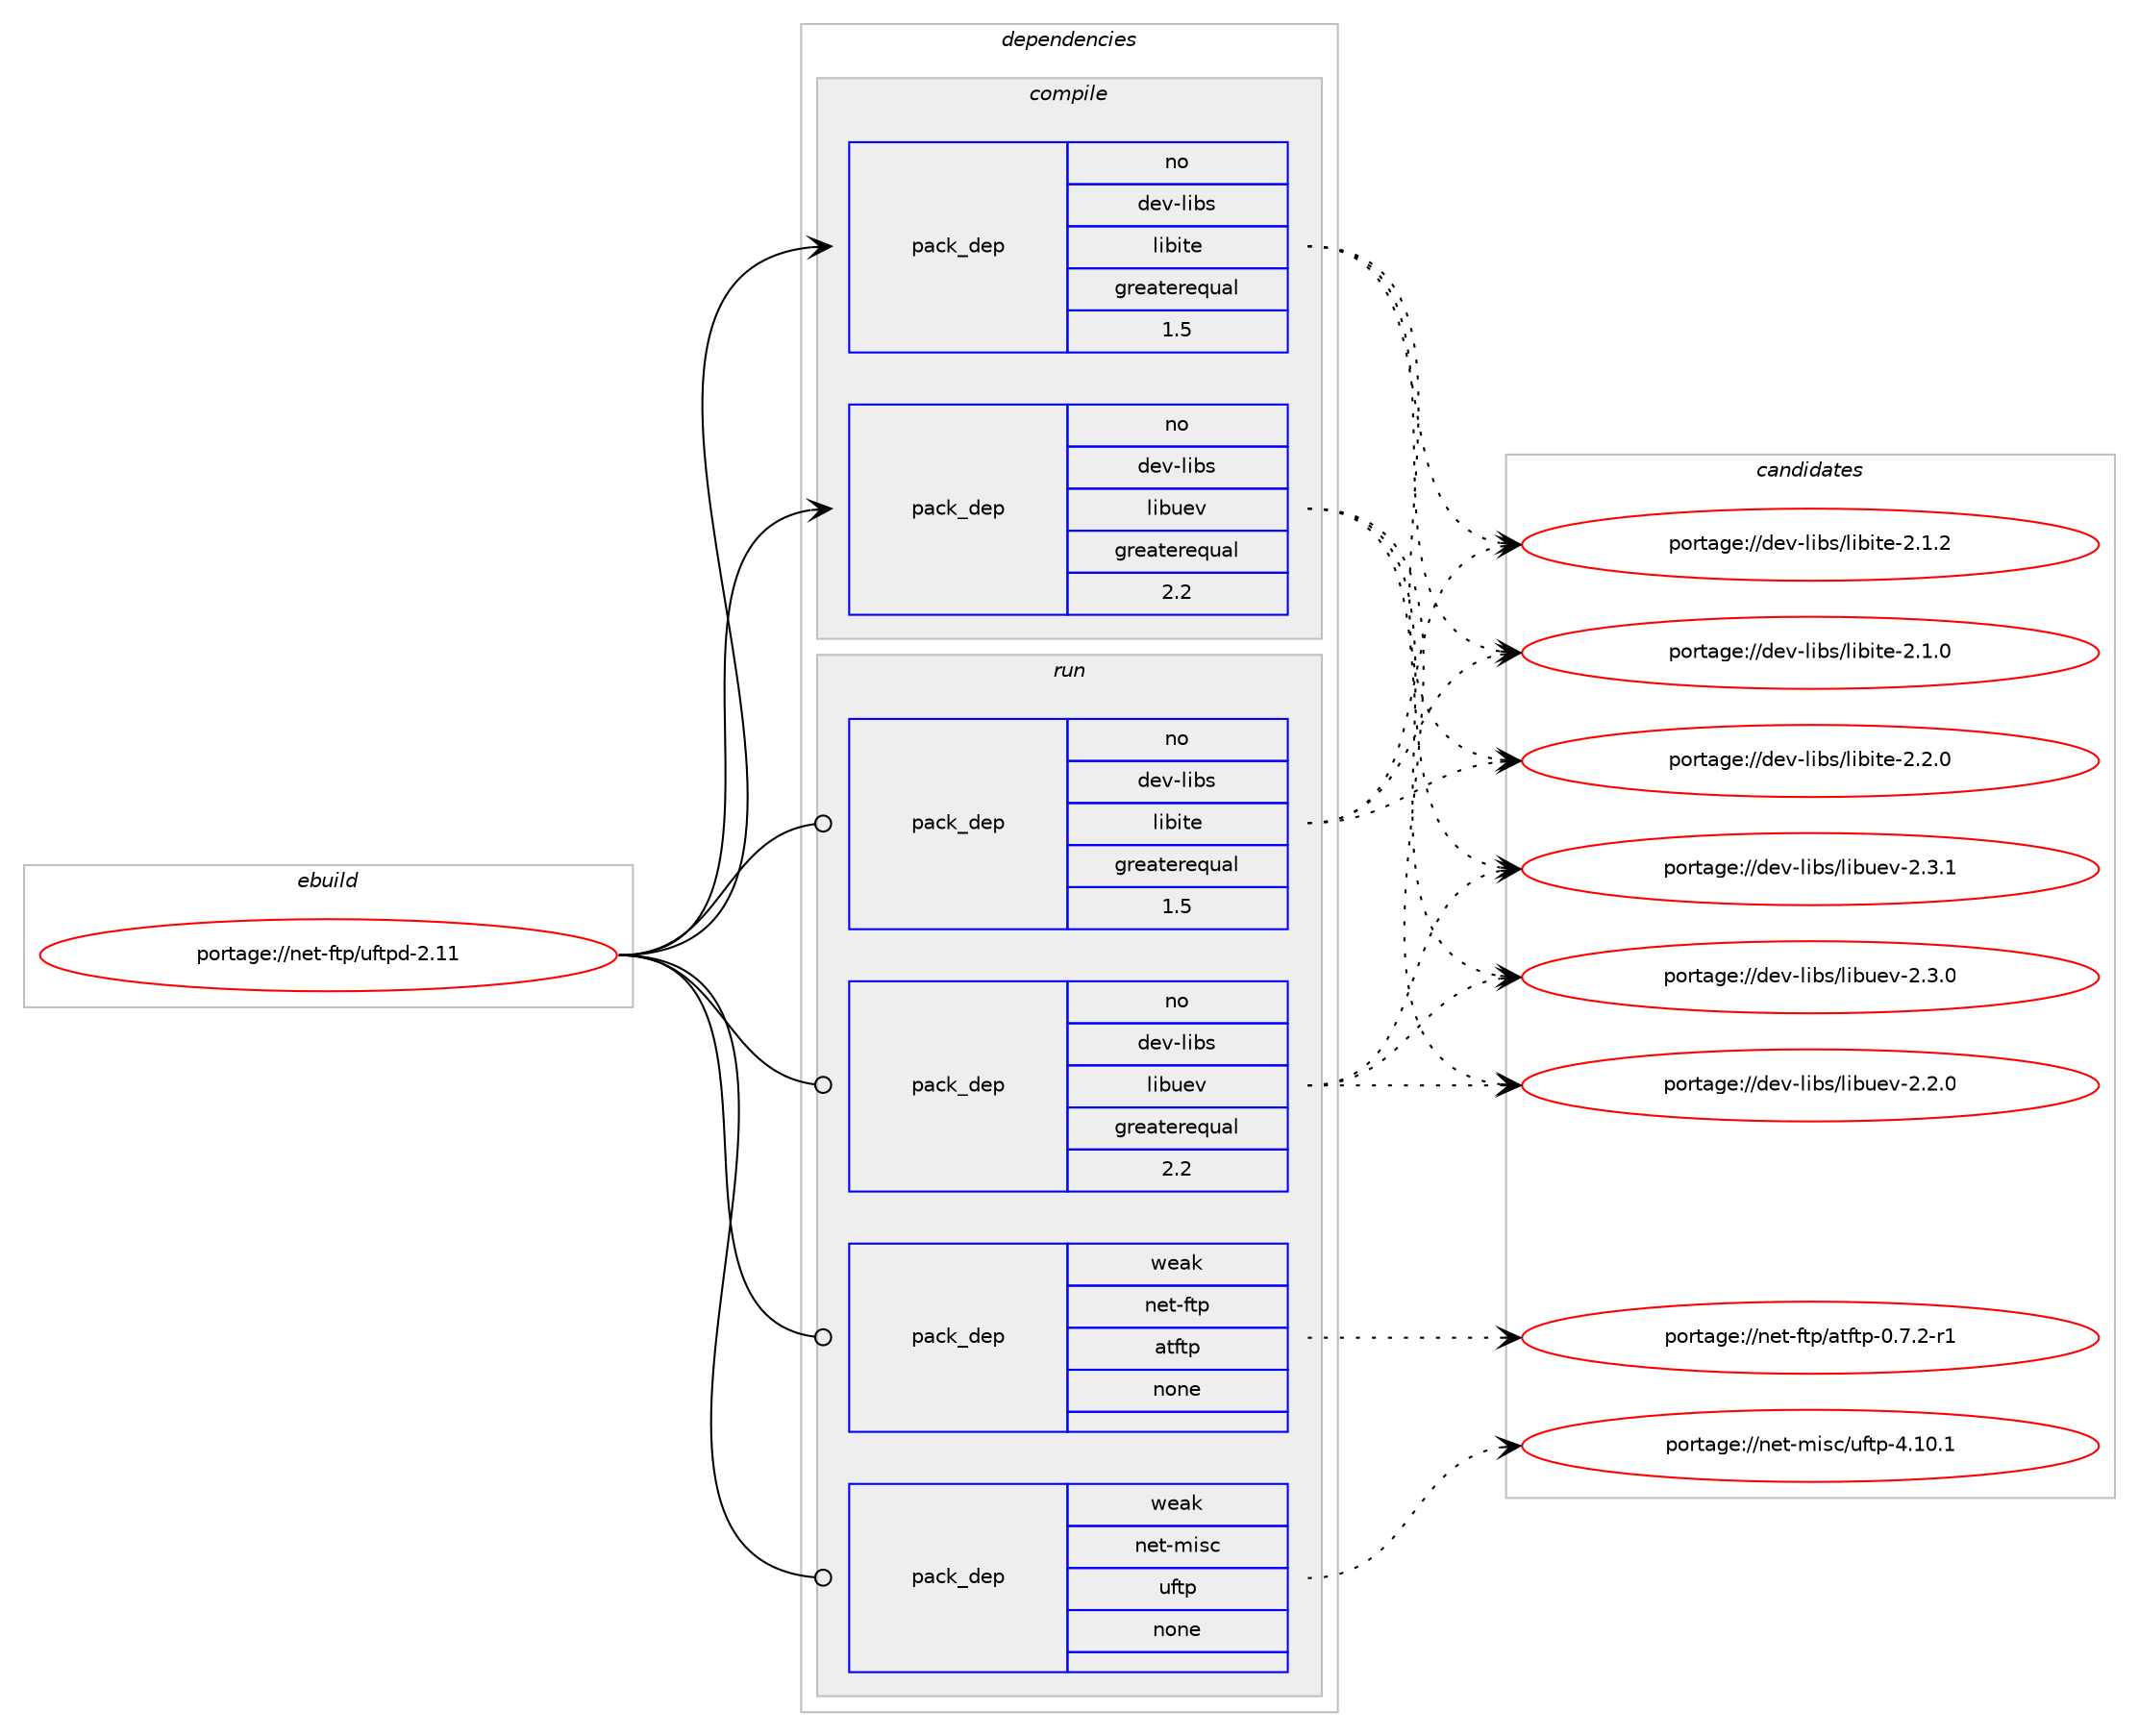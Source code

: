 digraph prolog {

# *************
# Graph options
# *************

newrank=true;
concentrate=true;
compound=true;
graph [rankdir=LR,fontname=Helvetica,fontsize=10,ranksep=1.5];#, ranksep=2.5, nodesep=0.2];
edge  [arrowhead=vee];
node  [fontname=Helvetica,fontsize=10];

# **********
# The ebuild
# **********

subgraph cluster_leftcol {
color=gray;
rank=same;
label=<<i>ebuild</i>>;
id [label="portage://net-ftp/uftpd-2.11", color=red, width=4, href="../net-ftp/uftpd-2.11.svg"];
}

# ****************
# The dependencies
# ****************

subgraph cluster_midcol {
color=gray;
label=<<i>dependencies</i>>;
subgraph cluster_compile {
fillcolor="#eeeeee";
style=filled;
label=<<i>compile</i>>;
subgraph pack9247 {
dependency11764 [label=<<TABLE BORDER="0" CELLBORDER="1" CELLSPACING="0" CELLPADDING="4" WIDTH="220"><TR><TD ROWSPAN="6" CELLPADDING="30">pack_dep</TD></TR><TR><TD WIDTH="110">no</TD></TR><TR><TD>dev-libs</TD></TR><TR><TD>libite</TD></TR><TR><TD>greaterequal</TD></TR><TR><TD>1.5</TD></TR></TABLE>>, shape=none, color=blue];
}
id:e -> dependency11764:w [weight=20,style="solid",arrowhead="vee"];
subgraph pack9248 {
dependency11765 [label=<<TABLE BORDER="0" CELLBORDER="1" CELLSPACING="0" CELLPADDING="4" WIDTH="220"><TR><TD ROWSPAN="6" CELLPADDING="30">pack_dep</TD></TR><TR><TD WIDTH="110">no</TD></TR><TR><TD>dev-libs</TD></TR><TR><TD>libuev</TD></TR><TR><TD>greaterequal</TD></TR><TR><TD>2.2</TD></TR></TABLE>>, shape=none, color=blue];
}
id:e -> dependency11765:w [weight=20,style="solid",arrowhead="vee"];
}
subgraph cluster_compileandrun {
fillcolor="#eeeeee";
style=filled;
label=<<i>compile and run</i>>;
}
subgraph cluster_run {
fillcolor="#eeeeee";
style=filled;
label=<<i>run</i>>;
subgraph pack9249 {
dependency11766 [label=<<TABLE BORDER="0" CELLBORDER="1" CELLSPACING="0" CELLPADDING="4" WIDTH="220"><TR><TD ROWSPAN="6" CELLPADDING="30">pack_dep</TD></TR><TR><TD WIDTH="110">no</TD></TR><TR><TD>dev-libs</TD></TR><TR><TD>libite</TD></TR><TR><TD>greaterequal</TD></TR><TR><TD>1.5</TD></TR></TABLE>>, shape=none, color=blue];
}
id:e -> dependency11766:w [weight=20,style="solid",arrowhead="odot"];
subgraph pack9250 {
dependency11767 [label=<<TABLE BORDER="0" CELLBORDER="1" CELLSPACING="0" CELLPADDING="4" WIDTH="220"><TR><TD ROWSPAN="6" CELLPADDING="30">pack_dep</TD></TR><TR><TD WIDTH="110">no</TD></TR><TR><TD>dev-libs</TD></TR><TR><TD>libuev</TD></TR><TR><TD>greaterequal</TD></TR><TR><TD>2.2</TD></TR></TABLE>>, shape=none, color=blue];
}
id:e -> dependency11767:w [weight=20,style="solid",arrowhead="odot"];
subgraph pack9251 {
dependency11768 [label=<<TABLE BORDER="0" CELLBORDER="1" CELLSPACING="0" CELLPADDING="4" WIDTH="220"><TR><TD ROWSPAN="6" CELLPADDING="30">pack_dep</TD></TR><TR><TD WIDTH="110">weak</TD></TR><TR><TD>net-ftp</TD></TR><TR><TD>atftp</TD></TR><TR><TD>none</TD></TR><TR><TD></TD></TR></TABLE>>, shape=none, color=blue];
}
id:e -> dependency11768:w [weight=20,style="solid",arrowhead="odot"];
subgraph pack9252 {
dependency11769 [label=<<TABLE BORDER="0" CELLBORDER="1" CELLSPACING="0" CELLPADDING="4" WIDTH="220"><TR><TD ROWSPAN="6" CELLPADDING="30">pack_dep</TD></TR><TR><TD WIDTH="110">weak</TD></TR><TR><TD>net-misc</TD></TR><TR><TD>uftp</TD></TR><TR><TD>none</TD></TR><TR><TD></TD></TR></TABLE>>, shape=none, color=blue];
}
id:e -> dependency11769:w [weight=20,style="solid",arrowhead="odot"];
}
}

# **************
# The candidates
# **************

subgraph cluster_choices {
rank=same;
color=gray;
label=<<i>candidates</i>>;

subgraph choice9247 {
color=black;
nodesep=1;
choice10010111845108105981154710810598105116101455046504648 [label="portage://dev-libs/libite-2.2.0", color=red, width=4,href="../dev-libs/libite-2.2.0.svg"];
choice10010111845108105981154710810598105116101455046494650 [label="portage://dev-libs/libite-2.1.2", color=red, width=4,href="../dev-libs/libite-2.1.2.svg"];
choice10010111845108105981154710810598105116101455046494648 [label="portage://dev-libs/libite-2.1.0", color=red, width=4,href="../dev-libs/libite-2.1.0.svg"];
dependency11764:e -> choice10010111845108105981154710810598105116101455046504648:w [style=dotted,weight="100"];
dependency11764:e -> choice10010111845108105981154710810598105116101455046494650:w [style=dotted,weight="100"];
dependency11764:e -> choice10010111845108105981154710810598105116101455046494648:w [style=dotted,weight="100"];
}
subgraph choice9248 {
color=black;
nodesep=1;
choice10010111845108105981154710810598117101118455046514649 [label="portage://dev-libs/libuev-2.3.1", color=red, width=4,href="../dev-libs/libuev-2.3.1.svg"];
choice10010111845108105981154710810598117101118455046514648 [label="portage://dev-libs/libuev-2.3.0", color=red, width=4,href="../dev-libs/libuev-2.3.0.svg"];
choice10010111845108105981154710810598117101118455046504648 [label="portage://dev-libs/libuev-2.2.0", color=red, width=4,href="../dev-libs/libuev-2.2.0.svg"];
dependency11765:e -> choice10010111845108105981154710810598117101118455046514649:w [style=dotted,weight="100"];
dependency11765:e -> choice10010111845108105981154710810598117101118455046514648:w [style=dotted,weight="100"];
dependency11765:e -> choice10010111845108105981154710810598117101118455046504648:w [style=dotted,weight="100"];
}
subgraph choice9249 {
color=black;
nodesep=1;
choice10010111845108105981154710810598105116101455046504648 [label="portage://dev-libs/libite-2.2.0", color=red, width=4,href="../dev-libs/libite-2.2.0.svg"];
choice10010111845108105981154710810598105116101455046494650 [label="portage://dev-libs/libite-2.1.2", color=red, width=4,href="../dev-libs/libite-2.1.2.svg"];
choice10010111845108105981154710810598105116101455046494648 [label="portage://dev-libs/libite-2.1.0", color=red, width=4,href="../dev-libs/libite-2.1.0.svg"];
dependency11766:e -> choice10010111845108105981154710810598105116101455046504648:w [style=dotted,weight="100"];
dependency11766:e -> choice10010111845108105981154710810598105116101455046494650:w [style=dotted,weight="100"];
dependency11766:e -> choice10010111845108105981154710810598105116101455046494648:w [style=dotted,weight="100"];
}
subgraph choice9250 {
color=black;
nodesep=1;
choice10010111845108105981154710810598117101118455046514649 [label="portage://dev-libs/libuev-2.3.1", color=red, width=4,href="../dev-libs/libuev-2.3.1.svg"];
choice10010111845108105981154710810598117101118455046514648 [label="portage://dev-libs/libuev-2.3.0", color=red, width=4,href="../dev-libs/libuev-2.3.0.svg"];
choice10010111845108105981154710810598117101118455046504648 [label="portage://dev-libs/libuev-2.2.0", color=red, width=4,href="../dev-libs/libuev-2.2.0.svg"];
dependency11767:e -> choice10010111845108105981154710810598117101118455046514649:w [style=dotted,weight="100"];
dependency11767:e -> choice10010111845108105981154710810598117101118455046514648:w [style=dotted,weight="100"];
dependency11767:e -> choice10010111845108105981154710810598117101118455046504648:w [style=dotted,weight="100"];
}
subgraph choice9251 {
color=black;
nodesep=1;
choice1101011164510211611247971161021161124548465546504511449 [label="portage://net-ftp/atftp-0.7.2-r1", color=red, width=4,href="../net-ftp/atftp-0.7.2-r1.svg"];
dependency11768:e -> choice1101011164510211611247971161021161124548465546504511449:w [style=dotted,weight="100"];
}
subgraph choice9252 {
color=black;
nodesep=1;
choice11010111645109105115994711710211611245524649484649 [label="portage://net-misc/uftp-4.10.1", color=red, width=4,href="../net-misc/uftp-4.10.1.svg"];
dependency11769:e -> choice11010111645109105115994711710211611245524649484649:w [style=dotted,weight="100"];
}
}

}
